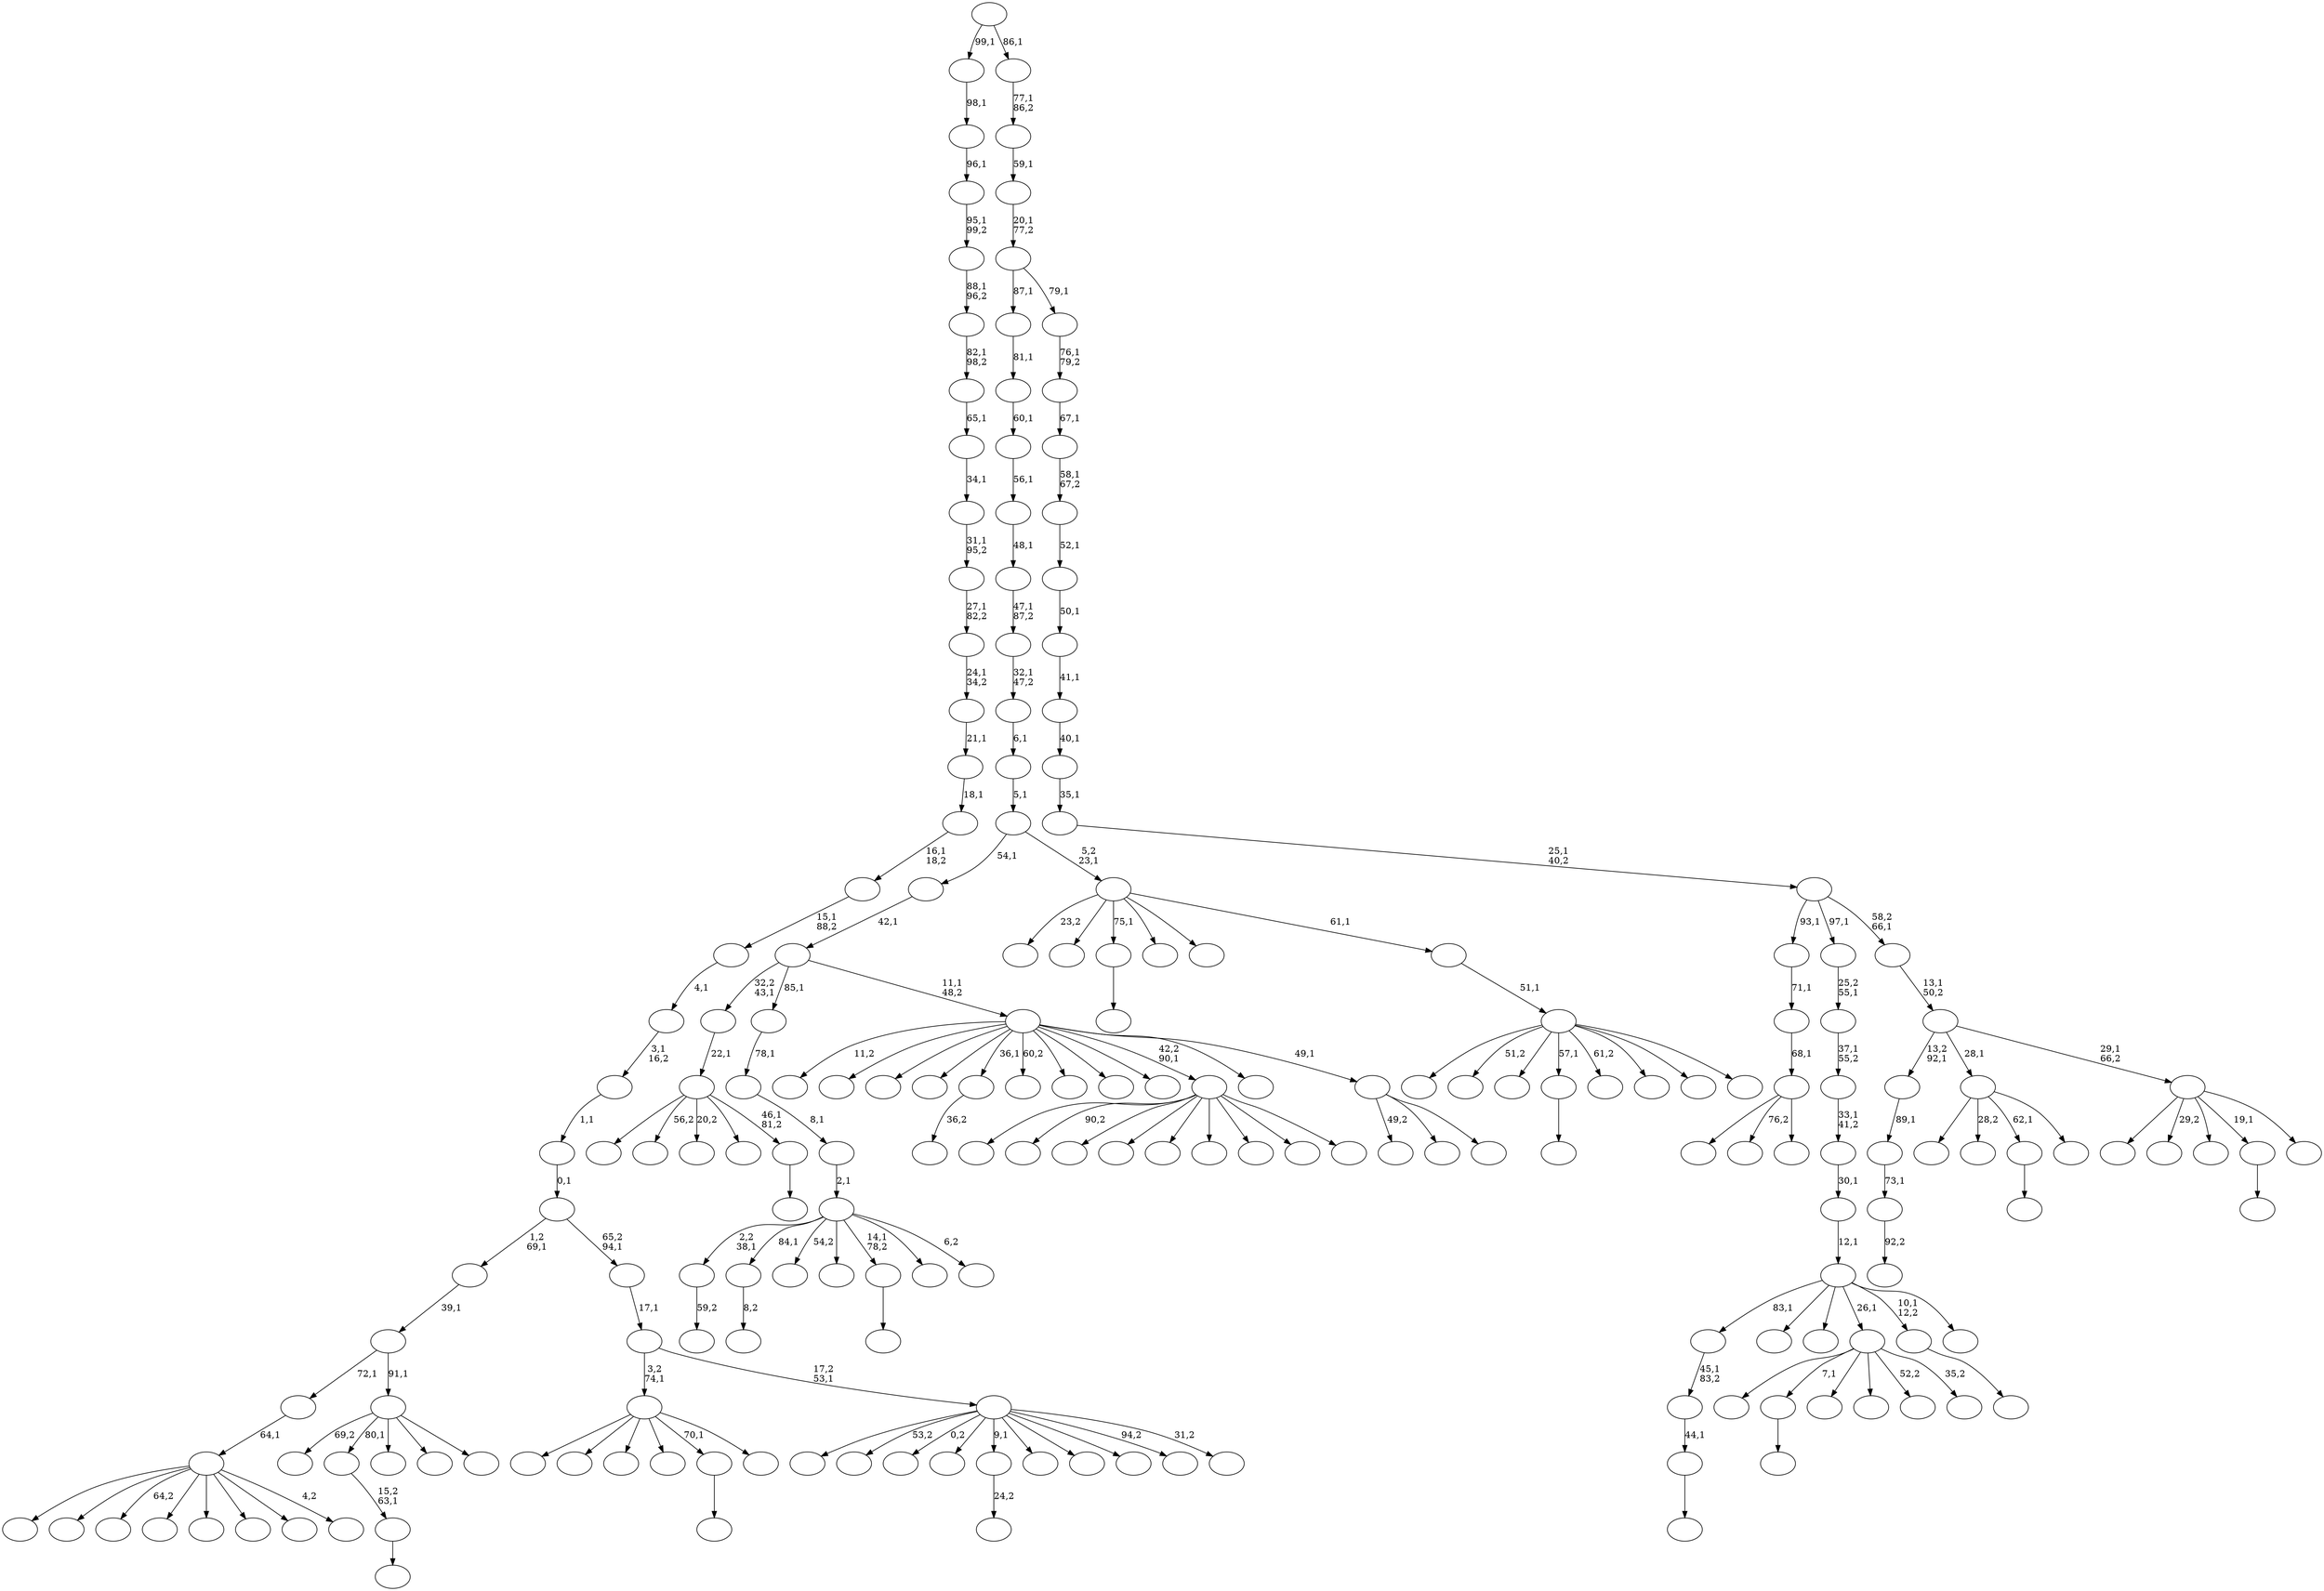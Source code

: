 digraph T {
	200 [label=""]
	199 [label=""]
	198 [label=""]
	197 [label=""]
	196 [label=""]
	195 [label=""]
	194 [label=""]
	193 [label=""]
	192 [label=""]
	191 [label=""]
	190 [label=""]
	189 [label=""]
	188 [label=""]
	187 [label=""]
	186 [label=""]
	185 [label=""]
	184 [label=""]
	183 [label=""]
	182 [label=""]
	181 [label=""]
	180 [label=""]
	179 [label=""]
	178 [label=""]
	177 [label=""]
	176 [label=""]
	175 [label=""]
	174 [label=""]
	173 [label=""]
	172 [label=""]
	171 [label=""]
	170 [label=""]
	169 [label=""]
	168 [label=""]
	167 [label=""]
	166 [label=""]
	165 [label=""]
	164 [label=""]
	163 [label=""]
	162 [label=""]
	161 [label=""]
	160 [label=""]
	159 [label=""]
	158 [label=""]
	157 [label=""]
	156 [label=""]
	155 [label=""]
	154 [label=""]
	153 [label=""]
	152 [label=""]
	151 [label=""]
	150 [label=""]
	149 [label=""]
	148 [label=""]
	147 [label=""]
	146 [label=""]
	145 [label=""]
	144 [label=""]
	143 [label=""]
	142 [label=""]
	141 [label=""]
	140 [label=""]
	139 [label=""]
	138 [label=""]
	137 [label=""]
	136 [label=""]
	135 [label=""]
	134 [label=""]
	133 [label=""]
	132 [label=""]
	131 [label=""]
	130 [label=""]
	129 [label=""]
	128 [label=""]
	127 [label=""]
	126 [label=""]
	125 [label=""]
	124 [label=""]
	123 [label=""]
	122 [label=""]
	121 [label=""]
	120 [label=""]
	119 [label=""]
	118 [label=""]
	117 [label=""]
	116 [label=""]
	115 [label=""]
	114 [label=""]
	113 [label=""]
	112 [label=""]
	111 [label=""]
	110 [label=""]
	109 [label=""]
	108 [label=""]
	107 [label=""]
	106 [label=""]
	105 [label=""]
	104 [label=""]
	103 [label=""]
	102 [label=""]
	101 [label=""]
	100 [label=""]
	99 [label=""]
	98 [label=""]
	97 [label=""]
	96 [label=""]
	95 [label=""]
	94 [label=""]
	93 [label=""]
	92 [label=""]
	91 [label=""]
	90 [label=""]
	89 [label=""]
	88 [label=""]
	87 [label=""]
	86 [label=""]
	85 [label=""]
	84 [label=""]
	83 [label=""]
	82 [label=""]
	81 [label=""]
	80 [label=""]
	79 [label=""]
	78 [label=""]
	77 [label=""]
	76 [label=""]
	75 [label=""]
	74 [label=""]
	73 [label=""]
	72 [label=""]
	71 [label=""]
	70 [label=""]
	69 [label=""]
	68 [label=""]
	67 [label=""]
	66 [label=""]
	65 [label=""]
	64 [label=""]
	63 [label=""]
	62 [label=""]
	61 [label=""]
	60 [label=""]
	59 [label=""]
	58 [label=""]
	57 [label=""]
	56 [label=""]
	55 [label=""]
	54 [label=""]
	53 [label=""]
	52 [label=""]
	51 [label=""]
	50 [label=""]
	49 [label=""]
	48 [label=""]
	47 [label=""]
	46 [label=""]
	45 [label=""]
	44 [label=""]
	43 [label=""]
	42 [label=""]
	41 [label=""]
	40 [label=""]
	39 [label=""]
	38 [label=""]
	37 [label=""]
	36 [label=""]
	35 [label=""]
	34 [label=""]
	33 [label=""]
	32 [label=""]
	31 [label=""]
	30 [label=""]
	29 [label=""]
	28 [label=""]
	27 [label=""]
	26 [label=""]
	25 [label=""]
	24 [label=""]
	23 [label=""]
	22 [label=""]
	21 [label=""]
	20 [label=""]
	19 [label=""]
	18 [label=""]
	17 [label=""]
	16 [label=""]
	15 [label=""]
	14 [label=""]
	13 [label=""]
	12 [label=""]
	11 [label=""]
	10 [label=""]
	9 [label=""]
	8 [label=""]
	7 [label=""]
	6 [label=""]
	5 [label=""]
	4 [label=""]
	3 [label=""]
	2 [label=""]
	1 [label=""]
	0 [label=""]
	196 -> 197 [label="59,2"]
	190 -> 191 [label=""]
	183 -> 184 [label="8,2"]
	178 -> 179 [label="36,2"]
	169 -> 170 [label=""]
	165 -> 166 [label=""]
	164 -> 165 [label="44,1"]
	163 -> 164 [label="45,1\n83,2"]
	157 -> 158 [label=""]
	140 -> 141 [label=""]
	139 -> 148 [label=""]
	139 -> 147 [label="56,2"]
	139 -> 144 [label="20,2"]
	139 -> 143 [label=""]
	139 -> 140 [label="46,1\n81,2"]
	138 -> 139 [label="22,1"]
	135 -> 136 [label=""]
	128 -> 129 [label="24,2"]
	124 -> 125 [label=""]
	123 -> 124 [label="15,2\n63,1"]
	119 -> 120 [label=""]
	110 -> 111 [label=""]
	107 -> 108 [label=""]
	104 -> 194 [label=""]
	104 -> 190 [label="7,1"]
	104 -> 137 [label=""]
	104 -> 132 [label=""]
	104 -> 126 [label="52,2"]
	104 -> 105 [label="35,2"]
	100 -> 101 [label=""]
	97 -> 196 [label="2,2\n38,1"]
	97 -> 183 [label="84,1"]
	97 -> 152 [label="54,2"]
	97 -> 145 [label=""]
	97 -> 119 [label="14,1\n78,2"]
	97 -> 117 [label=""]
	97 -> 98 [label="6,2"]
	96 -> 97 [label="2,1"]
	95 -> 96 [label="8,1"]
	94 -> 95 [label="78,1"]
	90 -> 200 [label=""]
	90 -> 188 [label="90,2"]
	90 -> 168 [label=""]
	90 -> 151 [label=""]
	90 -> 149 [label=""]
	90 -> 131 [label=""]
	90 -> 113 [label=""]
	90 -> 93 [label=""]
	90 -> 91 [label=""]
	88 -> 172 [label=""]
	88 -> 112 [label="76,2"]
	88 -> 89 [label=""]
	87 -> 88 [label="68,1"]
	86 -> 87 [label="71,1"]
	83 -> 199 [label=""]
	83 -> 174 [label=""]
	83 -> 155 [label="64,2"]
	83 -> 146 [label=""]
	83 -> 122 [label=""]
	83 -> 116 [label=""]
	83 -> 109 [label=""]
	83 -> 84 [label="4,2"]
	82 -> 83 [label="64,1"]
	80 -> 81 [label="92,2"]
	79 -> 80 [label="73,1"]
	78 -> 79 [label="89,1"]
	76 -> 193 [label=""]
	76 -> 167 [label="28,2"]
	76 -> 157 [label="62,1"]
	76 -> 77 [label=""]
	73 -> 185 [label=""]
	73 -> 156 [label=""]
	73 -> 142 [label=""]
	73 -> 134 [label=""]
	73 -> 110 [label="70,1"]
	73 -> 74 [label=""]
	70 -> 182 [label="49,2"]
	70 -> 175 [label=""]
	70 -> 71 [label=""]
	69 -> 195 [label="11,2"]
	69 -> 189 [label=""]
	69 -> 186 [label=""]
	69 -> 180 [label=""]
	69 -> 178 [label="36,1"]
	69 -> 162 [label="60,2"]
	69 -> 127 [label=""]
	69 -> 121 [label=""]
	69 -> 106 [label=""]
	69 -> 90 [label="42,2\n90,1"]
	69 -> 72 [label=""]
	69 -> 70 [label="49,1"]
	68 -> 138 [label="32,2\n43,1"]
	68 -> 94 [label="85,1"]
	68 -> 69 [label="11,1\n48,2"]
	67 -> 68 [label="42,1"]
	65 -> 163 [label="83,1"]
	65 -> 159 [label=""]
	65 -> 153 [label=""]
	65 -> 104 [label="26,1"]
	65 -> 100 [label="10,1\n12,2"]
	65 -> 66 [label=""]
	64 -> 65 [label="12,1"]
	63 -> 64 [label="30,1"]
	62 -> 63 [label="33,1\n41,2"]
	61 -> 62 [label="37,1\n55,2"]
	60 -> 61 [label="25,2\n55,1"]
	57 -> 171 [label="69,2"]
	57 -> 123 [label="80,1"]
	57 -> 99 [label=""]
	57 -> 92 [label=""]
	57 -> 58 [label=""]
	56 -> 82 [label="72,1"]
	56 -> 57 [label="91,1"]
	55 -> 56 [label="39,1"]
	53 -> 173 [label=""]
	53 -> 160 [label="53,2"]
	53 -> 150 [label="0,2"]
	53 -> 133 [label=""]
	53 -> 128 [label="9,1"]
	53 -> 115 [label=""]
	53 -> 114 [label=""]
	53 -> 103 [label=""]
	53 -> 75 [label="94,2"]
	53 -> 54 [label="31,2"]
	52 -> 73 [label="3,2\n74,1"]
	52 -> 53 [label="17,2\n53,1"]
	51 -> 52 [label="17,1"]
	50 -> 55 [label="1,2\n69,1"]
	50 -> 51 [label="65,2\n94,1"]
	49 -> 50 [label="0,1"]
	48 -> 49 [label="1,1"]
	47 -> 48 [label="3,1\n16,2"]
	46 -> 47 [label="4,1"]
	45 -> 46 [label="15,1\n88,2"]
	44 -> 45 [label="16,1\n18,2"]
	43 -> 44 [label="18,1"]
	42 -> 43 [label="21,1"]
	41 -> 42 [label="24,1\n34,2"]
	40 -> 41 [label="27,1\n82,2"]
	39 -> 40 [label="31,1\n95,2"]
	38 -> 39 [label="34,1"]
	37 -> 38 [label="65,1"]
	36 -> 37 [label="82,1\n98,2"]
	35 -> 36 [label="88,1\n96,2"]
	34 -> 35 [label="95,1\n99,2"]
	33 -> 34 [label="96,1"]
	32 -> 33 [label="98,1"]
	30 -> 192 [label=""]
	30 -> 181 [label="51,2"]
	30 -> 176 [label=""]
	30 -> 169 [label="57,1"]
	30 -> 130 [label="61,2"]
	30 -> 118 [label=""]
	30 -> 102 [label=""]
	30 -> 31 [label=""]
	29 -> 30 [label="51,1"]
	28 -> 198 [label="23,2"]
	28 -> 187 [label=""]
	28 -> 135 [label="75,1"]
	28 -> 85 [label=""]
	28 -> 59 [label=""]
	28 -> 29 [label="61,1"]
	27 -> 67 [label="54,1"]
	27 -> 28 [label="5,2\n23,1"]
	26 -> 27 [label="5,1"]
	25 -> 26 [label="6,1"]
	24 -> 25 [label="32,1\n47,2"]
	23 -> 24 [label="47,1\n87,2"]
	22 -> 23 [label="48,1"]
	21 -> 22 [label="56,1"]
	20 -> 21 [label="60,1"]
	19 -> 20 [label="81,1"]
	17 -> 177 [label=""]
	17 -> 161 [label="29,2"]
	17 -> 154 [label=""]
	17 -> 107 [label="19,1"]
	17 -> 18 [label=""]
	16 -> 78 [label="13,2\n92,1"]
	16 -> 76 [label="28,1"]
	16 -> 17 [label="29,1\n66,2"]
	15 -> 16 [label="13,1\n50,2"]
	14 -> 86 [label="93,1"]
	14 -> 60 [label="97,1"]
	14 -> 15 [label="58,2\n66,1"]
	13 -> 14 [label="25,1\n40,2"]
	12 -> 13 [label="35,1"]
	11 -> 12 [label="40,1"]
	10 -> 11 [label="41,1"]
	9 -> 10 [label="50,1"]
	8 -> 9 [label="52,1"]
	7 -> 8 [label="58,1\n67,2"]
	6 -> 7 [label="67,1"]
	5 -> 6 [label="76,1\n79,2"]
	4 -> 19 [label="87,1"]
	4 -> 5 [label="79,1"]
	3 -> 4 [label="20,1\n77,2"]
	2 -> 3 [label="59,1"]
	1 -> 2 [label="77,1\n86,2"]
	0 -> 32 [label="99,1"]
	0 -> 1 [label="86,1"]
}
